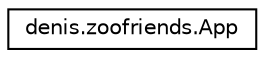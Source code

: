 digraph "Graphical Class Hierarchy"
{
  edge [fontname="Helvetica",fontsize="10",labelfontname="Helvetica",labelfontsize="10"];
  node [fontname="Helvetica",fontsize="10",shape=record];
  rankdir="LR";
  Node1 [label="denis.zoofriends.App",height=0.2,width=0.4,color="black", fillcolor="white", style="filled",URL="$classdenis_1_1zoofriends_1_1_app.html"];
}
